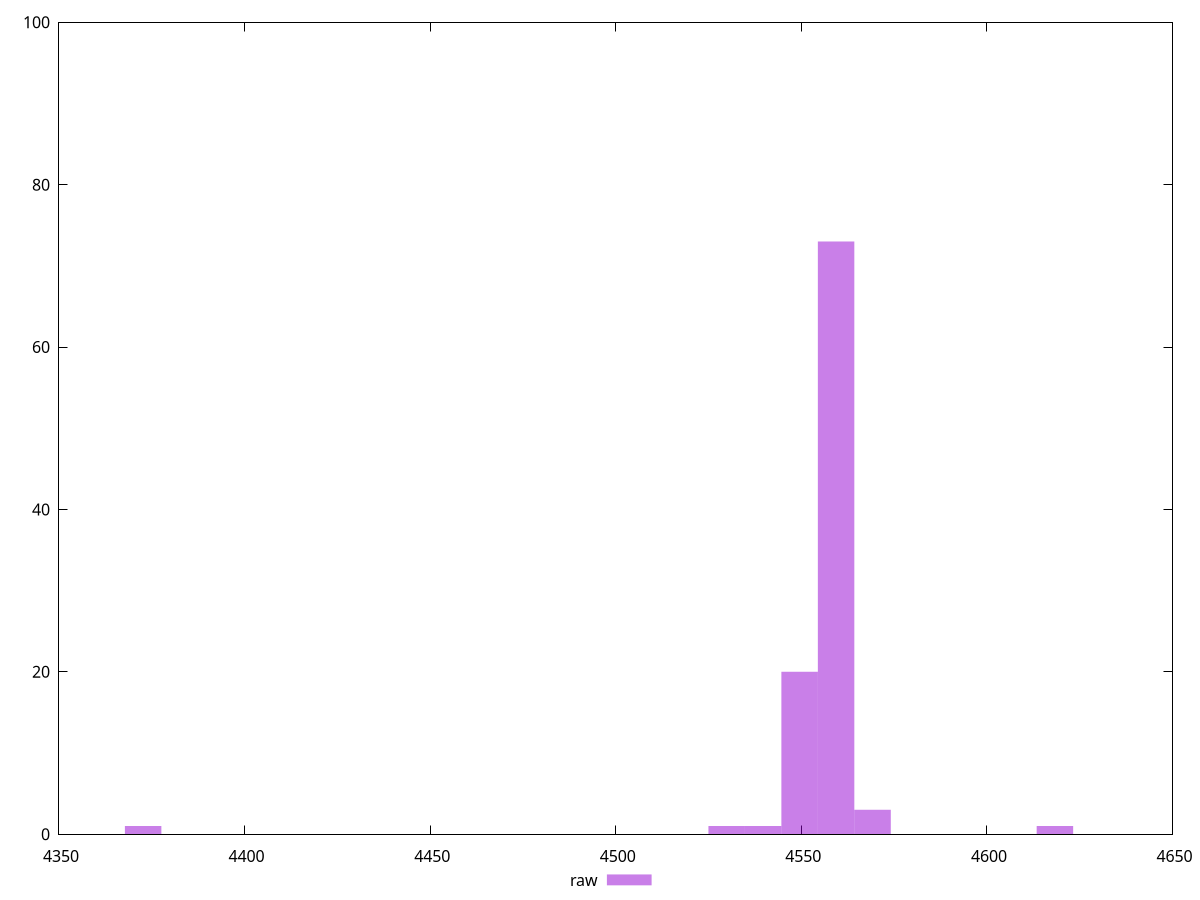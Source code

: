 reset
set terminal svg size 640, 490 enhanced background rgb 'white'
set output "report_00007_2020-12-11T15:55:29.892Z/unused-javascript/samples/pages+cached/raw/histogram.svg"

$raw <<EOF
4372.665304080503 1
4549.537159077017 20
4618.320658242329 1
4559.363373243491 73
4569.189587409964 3
4539.710944910545 1
4529.884730744071 1
EOF

set key outside below
set boxwidth 9.82621416647304
set yrange [0:100]
set style fill transparent solid 0.5 noborder

plot \
  $raw title "raw" with boxes, \


reset